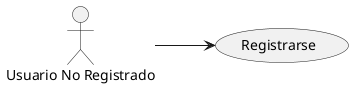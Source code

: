 @startuml
left to right direction

actor "Usuario No Registrado" as UsuarioNoRegistrado


usecase "Registrarse" as Registrarse
UsuarioNoRegistrado --> Registrarse

@enduml

